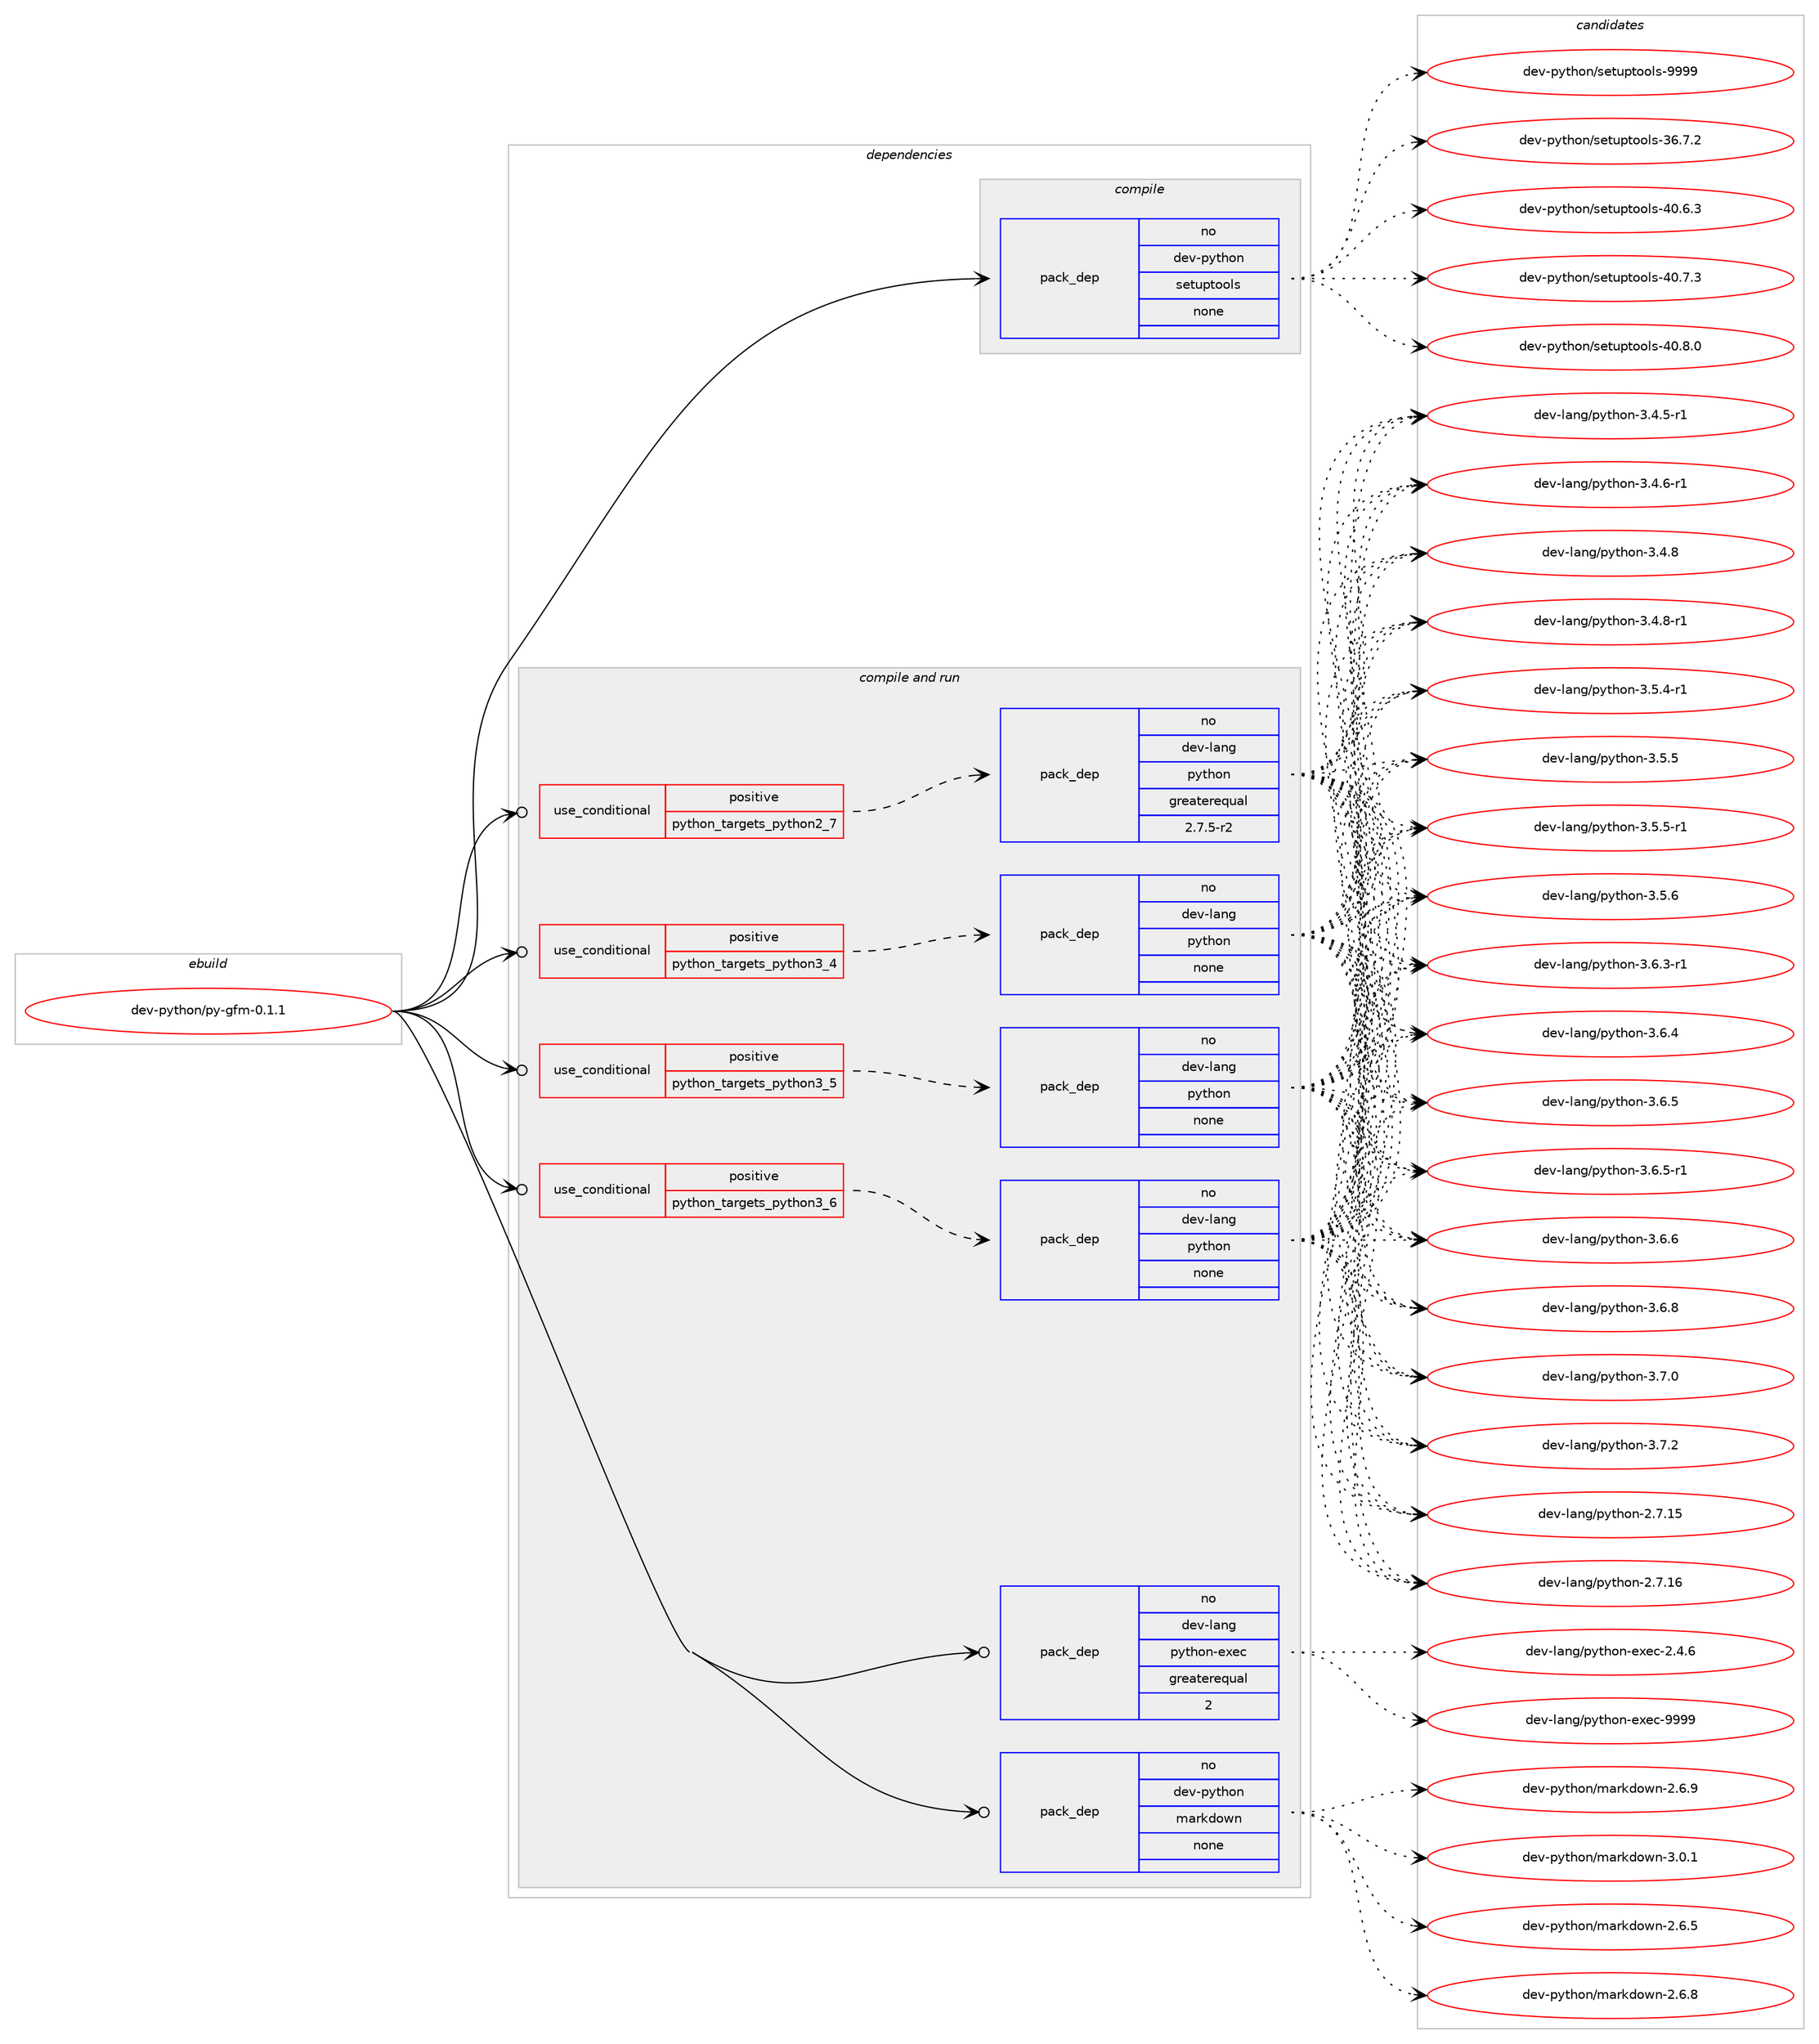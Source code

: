 digraph prolog {

# *************
# Graph options
# *************

newrank=true;
concentrate=true;
compound=true;
graph [rankdir=LR,fontname=Helvetica,fontsize=10,ranksep=1.5];#, ranksep=2.5, nodesep=0.2];
edge  [arrowhead=vee];
node  [fontname=Helvetica,fontsize=10];

# **********
# The ebuild
# **********

subgraph cluster_leftcol {
color=gray;
rank=same;
label=<<i>ebuild</i>>;
id [label="dev-python/py-gfm-0.1.1", color=red, width=4, href="../dev-python/py-gfm-0.1.1.svg"];
}

# ****************
# The dependencies
# ****************

subgraph cluster_midcol {
color=gray;
label=<<i>dependencies</i>>;
subgraph cluster_compile {
fillcolor="#eeeeee";
style=filled;
label=<<i>compile</i>>;
subgraph pack1023879 {
dependency1427287 [label=<<TABLE BORDER="0" CELLBORDER="1" CELLSPACING="0" CELLPADDING="4" WIDTH="220"><TR><TD ROWSPAN="6" CELLPADDING="30">pack_dep</TD></TR><TR><TD WIDTH="110">no</TD></TR><TR><TD>dev-python</TD></TR><TR><TD>setuptools</TD></TR><TR><TD>none</TD></TR><TR><TD></TD></TR></TABLE>>, shape=none, color=blue];
}
id:e -> dependency1427287:w [weight=20,style="solid",arrowhead="vee"];
}
subgraph cluster_compileandrun {
fillcolor="#eeeeee";
style=filled;
label=<<i>compile and run</i>>;
subgraph cond380094 {
dependency1427288 [label=<<TABLE BORDER="0" CELLBORDER="1" CELLSPACING="0" CELLPADDING="4"><TR><TD ROWSPAN="3" CELLPADDING="10">use_conditional</TD></TR><TR><TD>positive</TD></TR><TR><TD>python_targets_python2_7</TD></TR></TABLE>>, shape=none, color=red];
subgraph pack1023880 {
dependency1427289 [label=<<TABLE BORDER="0" CELLBORDER="1" CELLSPACING="0" CELLPADDING="4" WIDTH="220"><TR><TD ROWSPAN="6" CELLPADDING="30">pack_dep</TD></TR><TR><TD WIDTH="110">no</TD></TR><TR><TD>dev-lang</TD></TR><TR><TD>python</TD></TR><TR><TD>greaterequal</TD></TR><TR><TD>2.7.5-r2</TD></TR></TABLE>>, shape=none, color=blue];
}
dependency1427288:e -> dependency1427289:w [weight=20,style="dashed",arrowhead="vee"];
}
id:e -> dependency1427288:w [weight=20,style="solid",arrowhead="odotvee"];
subgraph cond380095 {
dependency1427290 [label=<<TABLE BORDER="0" CELLBORDER="1" CELLSPACING="0" CELLPADDING="4"><TR><TD ROWSPAN="3" CELLPADDING="10">use_conditional</TD></TR><TR><TD>positive</TD></TR><TR><TD>python_targets_python3_4</TD></TR></TABLE>>, shape=none, color=red];
subgraph pack1023881 {
dependency1427291 [label=<<TABLE BORDER="0" CELLBORDER="1" CELLSPACING="0" CELLPADDING="4" WIDTH="220"><TR><TD ROWSPAN="6" CELLPADDING="30">pack_dep</TD></TR><TR><TD WIDTH="110">no</TD></TR><TR><TD>dev-lang</TD></TR><TR><TD>python</TD></TR><TR><TD>none</TD></TR><TR><TD></TD></TR></TABLE>>, shape=none, color=blue];
}
dependency1427290:e -> dependency1427291:w [weight=20,style="dashed",arrowhead="vee"];
}
id:e -> dependency1427290:w [weight=20,style="solid",arrowhead="odotvee"];
subgraph cond380096 {
dependency1427292 [label=<<TABLE BORDER="0" CELLBORDER="1" CELLSPACING="0" CELLPADDING="4"><TR><TD ROWSPAN="3" CELLPADDING="10">use_conditional</TD></TR><TR><TD>positive</TD></TR><TR><TD>python_targets_python3_5</TD></TR></TABLE>>, shape=none, color=red];
subgraph pack1023882 {
dependency1427293 [label=<<TABLE BORDER="0" CELLBORDER="1" CELLSPACING="0" CELLPADDING="4" WIDTH="220"><TR><TD ROWSPAN="6" CELLPADDING="30">pack_dep</TD></TR><TR><TD WIDTH="110">no</TD></TR><TR><TD>dev-lang</TD></TR><TR><TD>python</TD></TR><TR><TD>none</TD></TR><TR><TD></TD></TR></TABLE>>, shape=none, color=blue];
}
dependency1427292:e -> dependency1427293:w [weight=20,style="dashed",arrowhead="vee"];
}
id:e -> dependency1427292:w [weight=20,style="solid",arrowhead="odotvee"];
subgraph cond380097 {
dependency1427294 [label=<<TABLE BORDER="0" CELLBORDER="1" CELLSPACING="0" CELLPADDING="4"><TR><TD ROWSPAN="3" CELLPADDING="10">use_conditional</TD></TR><TR><TD>positive</TD></TR><TR><TD>python_targets_python3_6</TD></TR></TABLE>>, shape=none, color=red];
subgraph pack1023883 {
dependency1427295 [label=<<TABLE BORDER="0" CELLBORDER="1" CELLSPACING="0" CELLPADDING="4" WIDTH="220"><TR><TD ROWSPAN="6" CELLPADDING="30">pack_dep</TD></TR><TR><TD WIDTH="110">no</TD></TR><TR><TD>dev-lang</TD></TR><TR><TD>python</TD></TR><TR><TD>none</TD></TR><TR><TD></TD></TR></TABLE>>, shape=none, color=blue];
}
dependency1427294:e -> dependency1427295:w [weight=20,style="dashed",arrowhead="vee"];
}
id:e -> dependency1427294:w [weight=20,style="solid",arrowhead="odotvee"];
subgraph pack1023884 {
dependency1427296 [label=<<TABLE BORDER="0" CELLBORDER="1" CELLSPACING="0" CELLPADDING="4" WIDTH="220"><TR><TD ROWSPAN="6" CELLPADDING="30">pack_dep</TD></TR><TR><TD WIDTH="110">no</TD></TR><TR><TD>dev-lang</TD></TR><TR><TD>python-exec</TD></TR><TR><TD>greaterequal</TD></TR><TR><TD>2</TD></TR></TABLE>>, shape=none, color=blue];
}
id:e -> dependency1427296:w [weight=20,style="solid",arrowhead="odotvee"];
subgraph pack1023885 {
dependency1427297 [label=<<TABLE BORDER="0" CELLBORDER="1" CELLSPACING="0" CELLPADDING="4" WIDTH="220"><TR><TD ROWSPAN="6" CELLPADDING="30">pack_dep</TD></TR><TR><TD WIDTH="110">no</TD></TR><TR><TD>dev-python</TD></TR><TR><TD>markdown</TD></TR><TR><TD>none</TD></TR><TR><TD></TD></TR></TABLE>>, shape=none, color=blue];
}
id:e -> dependency1427297:w [weight=20,style="solid",arrowhead="odotvee"];
}
subgraph cluster_run {
fillcolor="#eeeeee";
style=filled;
label=<<i>run</i>>;
}
}

# **************
# The candidates
# **************

subgraph cluster_choices {
rank=same;
color=gray;
label=<<i>candidates</i>>;

subgraph choice1023879 {
color=black;
nodesep=1;
choice100101118451121211161041111104711510111611711211611111110811545515446554650 [label="dev-python/setuptools-36.7.2", color=red, width=4,href="../dev-python/setuptools-36.7.2.svg"];
choice100101118451121211161041111104711510111611711211611111110811545524846544651 [label="dev-python/setuptools-40.6.3", color=red, width=4,href="../dev-python/setuptools-40.6.3.svg"];
choice100101118451121211161041111104711510111611711211611111110811545524846554651 [label="dev-python/setuptools-40.7.3", color=red, width=4,href="../dev-python/setuptools-40.7.3.svg"];
choice100101118451121211161041111104711510111611711211611111110811545524846564648 [label="dev-python/setuptools-40.8.0", color=red, width=4,href="../dev-python/setuptools-40.8.0.svg"];
choice10010111845112121116104111110471151011161171121161111111081154557575757 [label="dev-python/setuptools-9999", color=red, width=4,href="../dev-python/setuptools-9999.svg"];
dependency1427287:e -> choice100101118451121211161041111104711510111611711211611111110811545515446554650:w [style=dotted,weight="100"];
dependency1427287:e -> choice100101118451121211161041111104711510111611711211611111110811545524846544651:w [style=dotted,weight="100"];
dependency1427287:e -> choice100101118451121211161041111104711510111611711211611111110811545524846554651:w [style=dotted,weight="100"];
dependency1427287:e -> choice100101118451121211161041111104711510111611711211611111110811545524846564648:w [style=dotted,weight="100"];
dependency1427287:e -> choice10010111845112121116104111110471151011161171121161111111081154557575757:w [style=dotted,weight="100"];
}
subgraph choice1023880 {
color=black;
nodesep=1;
choice10010111845108971101034711212111610411111045504655464953 [label="dev-lang/python-2.7.15", color=red, width=4,href="../dev-lang/python-2.7.15.svg"];
choice10010111845108971101034711212111610411111045504655464954 [label="dev-lang/python-2.7.16", color=red, width=4,href="../dev-lang/python-2.7.16.svg"];
choice1001011184510897110103471121211161041111104551465246534511449 [label="dev-lang/python-3.4.5-r1", color=red, width=4,href="../dev-lang/python-3.4.5-r1.svg"];
choice1001011184510897110103471121211161041111104551465246544511449 [label="dev-lang/python-3.4.6-r1", color=red, width=4,href="../dev-lang/python-3.4.6-r1.svg"];
choice100101118451089711010347112121116104111110455146524656 [label="dev-lang/python-3.4.8", color=red, width=4,href="../dev-lang/python-3.4.8.svg"];
choice1001011184510897110103471121211161041111104551465246564511449 [label="dev-lang/python-3.4.8-r1", color=red, width=4,href="../dev-lang/python-3.4.8-r1.svg"];
choice1001011184510897110103471121211161041111104551465346524511449 [label="dev-lang/python-3.5.4-r1", color=red, width=4,href="../dev-lang/python-3.5.4-r1.svg"];
choice100101118451089711010347112121116104111110455146534653 [label="dev-lang/python-3.5.5", color=red, width=4,href="../dev-lang/python-3.5.5.svg"];
choice1001011184510897110103471121211161041111104551465346534511449 [label="dev-lang/python-3.5.5-r1", color=red, width=4,href="../dev-lang/python-3.5.5-r1.svg"];
choice100101118451089711010347112121116104111110455146534654 [label="dev-lang/python-3.5.6", color=red, width=4,href="../dev-lang/python-3.5.6.svg"];
choice1001011184510897110103471121211161041111104551465446514511449 [label="dev-lang/python-3.6.3-r1", color=red, width=4,href="../dev-lang/python-3.6.3-r1.svg"];
choice100101118451089711010347112121116104111110455146544652 [label="dev-lang/python-3.6.4", color=red, width=4,href="../dev-lang/python-3.6.4.svg"];
choice100101118451089711010347112121116104111110455146544653 [label="dev-lang/python-3.6.5", color=red, width=4,href="../dev-lang/python-3.6.5.svg"];
choice1001011184510897110103471121211161041111104551465446534511449 [label="dev-lang/python-3.6.5-r1", color=red, width=4,href="../dev-lang/python-3.6.5-r1.svg"];
choice100101118451089711010347112121116104111110455146544654 [label="dev-lang/python-3.6.6", color=red, width=4,href="../dev-lang/python-3.6.6.svg"];
choice100101118451089711010347112121116104111110455146544656 [label="dev-lang/python-3.6.8", color=red, width=4,href="../dev-lang/python-3.6.8.svg"];
choice100101118451089711010347112121116104111110455146554648 [label="dev-lang/python-3.7.0", color=red, width=4,href="../dev-lang/python-3.7.0.svg"];
choice100101118451089711010347112121116104111110455146554650 [label="dev-lang/python-3.7.2", color=red, width=4,href="../dev-lang/python-3.7.2.svg"];
dependency1427289:e -> choice10010111845108971101034711212111610411111045504655464953:w [style=dotted,weight="100"];
dependency1427289:e -> choice10010111845108971101034711212111610411111045504655464954:w [style=dotted,weight="100"];
dependency1427289:e -> choice1001011184510897110103471121211161041111104551465246534511449:w [style=dotted,weight="100"];
dependency1427289:e -> choice1001011184510897110103471121211161041111104551465246544511449:w [style=dotted,weight="100"];
dependency1427289:e -> choice100101118451089711010347112121116104111110455146524656:w [style=dotted,weight="100"];
dependency1427289:e -> choice1001011184510897110103471121211161041111104551465246564511449:w [style=dotted,weight="100"];
dependency1427289:e -> choice1001011184510897110103471121211161041111104551465346524511449:w [style=dotted,weight="100"];
dependency1427289:e -> choice100101118451089711010347112121116104111110455146534653:w [style=dotted,weight="100"];
dependency1427289:e -> choice1001011184510897110103471121211161041111104551465346534511449:w [style=dotted,weight="100"];
dependency1427289:e -> choice100101118451089711010347112121116104111110455146534654:w [style=dotted,weight="100"];
dependency1427289:e -> choice1001011184510897110103471121211161041111104551465446514511449:w [style=dotted,weight="100"];
dependency1427289:e -> choice100101118451089711010347112121116104111110455146544652:w [style=dotted,weight="100"];
dependency1427289:e -> choice100101118451089711010347112121116104111110455146544653:w [style=dotted,weight="100"];
dependency1427289:e -> choice1001011184510897110103471121211161041111104551465446534511449:w [style=dotted,weight="100"];
dependency1427289:e -> choice100101118451089711010347112121116104111110455146544654:w [style=dotted,weight="100"];
dependency1427289:e -> choice100101118451089711010347112121116104111110455146544656:w [style=dotted,weight="100"];
dependency1427289:e -> choice100101118451089711010347112121116104111110455146554648:w [style=dotted,weight="100"];
dependency1427289:e -> choice100101118451089711010347112121116104111110455146554650:w [style=dotted,weight="100"];
}
subgraph choice1023881 {
color=black;
nodesep=1;
choice10010111845108971101034711212111610411111045504655464953 [label="dev-lang/python-2.7.15", color=red, width=4,href="../dev-lang/python-2.7.15.svg"];
choice10010111845108971101034711212111610411111045504655464954 [label="dev-lang/python-2.7.16", color=red, width=4,href="../dev-lang/python-2.7.16.svg"];
choice1001011184510897110103471121211161041111104551465246534511449 [label="dev-lang/python-3.4.5-r1", color=red, width=4,href="../dev-lang/python-3.4.5-r1.svg"];
choice1001011184510897110103471121211161041111104551465246544511449 [label="dev-lang/python-3.4.6-r1", color=red, width=4,href="../dev-lang/python-3.4.6-r1.svg"];
choice100101118451089711010347112121116104111110455146524656 [label="dev-lang/python-3.4.8", color=red, width=4,href="../dev-lang/python-3.4.8.svg"];
choice1001011184510897110103471121211161041111104551465246564511449 [label="dev-lang/python-3.4.8-r1", color=red, width=4,href="../dev-lang/python-3.4.8-r1.svg"];
choice1001011184510897110103471121211161041111104551465346524511449 [label="dev-lang/python-3.5.4-r1", color=red, width=4,href="../dev-lang/python-3.5.4-r1.svg"];
choice100101118451089711010347112121116104111110455146534653 [label="dev-lang/python-3.5.5", color=red, width=4,href="../dev-lang/python-3.5.5.svg"];
choice1001011184510897110103471121211161041111104551465346534511449 [label="dev-lang/python-3.5.5-r1", color=red, width=4,href="../dev-lang/python-3.5.5-r1.svg"];
choice100101118451089711010347112121116104111110455146534654 [label="dev-lang/python-3.5.6", color=red, width=4,href="../dev-lang/python-3.5.6.svg"];
choice1001011184510897110103471121211161041111104551465446514511449 [label="dev-lang/python-3.6.3-r1", color=red, width=4,href="../dev-lang/python-3.6.3-r1.svg"];
choice100101118451089711010347112121116104111110455146544652 [label="dev-lang/python-3.6.4", color=red, width=4,href="../dev-lang/python-3.6.4.svg"];
choice100101118451089711010347112121116104111110455146544653 [label="dev-lang/python-3.6.5", color=red, width=4,href="../dev-lang/python-3.6.5.svg"];
choice1001011184510897110103471121211161041111104551465446534511449 [label="dev-lang/python-3.6.5-r1", color=red, width=4,href="../dev-lang/python-3.6.5-r1.svg"];
choice100101118451089711010347112121116104111110455146544654 [label="dev-lang/python-3.6.6", color=red, width=4,href="../dev-lang/python-3.6.6.svg"];
choice100101118451089711010347112121116104111110455146544656 [label="dev-lang/python-3.6.8", color=red, width=4,href="../dev-lang/python-3.6.8.svg"];
choice100101118451089711010347112121116104111110455146554648 [label="dev-lang/python-3.7.0", color=red, width=4,href="../dev-lang/python-3.7.0.svg"];
choice100101118451089711010347112121116104111110455146554650 [label="dev-lang/python-3.7.2", color=red, width=4,href="../dev-lang/python-3.7.2.svg"];
dependency1427291:e -> choice10010111845108971101034711212111610411111045504655464953:w [style=dotted,weight="100"];
dependency1427291:e -> choice10010111845108971101034711212111610411111045504655464954:w [style=dotted,weight="100"];
dependency1427291:e -> choice1001011184510897110103471121211161041111104551465246534511449:w [style=dotted,weight="100"];
dependency1427291:e -> choice1001011184510897110103471121211161041111104551465246544511449:w [style=dotted,weight="100"];
dependency1427291:e -> choice100101118451089711010347112121116104111110455146524656:w [style=dotted,weight="100"];
dependency1427291:e -> choice1001011184510897110103471121211161041111104551465246564511449:w [style=dotted,weight="100"];
dependency1427291:e -> choice1001011184510897110103471121211161041111104551465346524511449:w [style=dotted,weight="100"];
dependency1427291:e -> choice100101118451089711010347112121116104111110455146534653:w [style=dotted,weight="100"];
dependency1427291:e -> choice1001011184510897110103471121211161041111104551465346534511449:w [style=dotted,weight="100"];
dependency1427291:e -> choice100101118451089711010347112121116104111110455146534654:w [style=dotted,weight="100"];
dependency1427291:e -> choice1001011184510897110103471121211161041111104551465446514511449:w [style=dotted,weight="100"];
dependency1427291:e -> choice100101118451089711010347112121116104111110455146544652:w [style=dotted,weight="100"];
dependency1427291:e -> choice100101118451089711010347112121116104111110455146544653:w [style=dotted,weight="100"];
dependency1427291:e -> choice1001011184510897110103471121211161041111104551465446534511449:w [style=dotted,weight="100"];
dependency1427291:e -> choice100101118451089711010347112121116104111110455146544654:w [style=dotted,weight="100"];
dependency1427291:e -> choice100101118451089711010347112121116104111110455146544656:w [style=dotted,weight="100"];
dependency1427291:e -> choice100101118451089711010347112121116104111110455146554648:w [style=dotted,weight="100"];
dependency1427291:e -> choice100101118451089711010347112121116104111110455146554650:w [style=dotted,weight="100"];
}
subgraph choice1023882 {
color=black;
nodesep=1;
choice10010111845108971101034711212111610411111045504655464953 [label="dev-lang/python-2.7.15", color=red, width=4,href="../dev-lang/python-2.7.15.svg"];
choice10010111845108971101034711212111610411111045504655464954 [label="dev-lang/python-2.7.16", color=red, width=4,href="../dev-lang/python-2.7.16.svg"];
choice1001011184510897110103471121211161041111104551465246534511449 [label="dev-lang/python-3.4.5-r1", color=red, width=4,href="../dev-lang/python-3.4.5-r1.svg"];
choice1001011184510897110103471121211161041111104551465246544511449 [label="dev-lang/python-3.4.6-r1", color=red, width=4,href="../dev-lang/python-3.4.6-r1.svg"];
choice100101118451089711010347112121116104111110455146524656 [label="dev-lang/python-3.4.8", color=red, width=4,href="../dev-lang/python-3.4.8.svg"];
choice1001011184510897110103471121211161041111104551465246564511449 [label="dev-lang/python-3.4.8-r1", color=red, width=4,href="../dev-lang/python-3.4.8-r1.svg"];
choice1001011184510897110103471121211161041111104551465346524511449 [label="dev-lang/python-3.5.4-r1", color=red, width=4,href="../dev-lang/python-3.5.4-r1.svg"];
choice100101118451089711010347112121116104111110455146534653 [label="dev-lang/python-3.5.5", color=red, width=4,href="../dev-lang/python-3.5.5.svg"];
choice1001011184510897110103471121211161041111104551465346534511449 [label="dev-lang/python-3.5.5-r1", color=red, width=4,href="../dev-lang/python-3.5.5-r1.svg"];
choice100101118451089711010347112121116104111110455146534654 [label="dev-lang/python-3.5.6", color=red, width=4,href="../dev-lang/python-3.5.6.svg"];
choice1001011184510897110103471121211161041111104551465446514511449 [label="dev-lang/python-3.6.3-r1", color=red, width=4,href="../dev-lang/python-3.6.3-r1.svg"];
choice100101118451089711010347112121116104111110455146544652 [label="dev-lang/python-3.6.4", color=red, width=4,href="../dev-lang/python-3.6.4.svg"];
choice100101118451089711010347112121116104111110455146544653 [label="dev-lang/python-3.6.5", color=red, width=4,href="../dev-lang/python-3.6.5.svg"];
choice1001011184510897110103471121211161041111104551465446534511449 [label="dev-lang/python-3.6.5-r1", color=red, width=4,href="../dev-lang/python-3.6.5-r1.svg"];
choice100101118451089711010347112121116104111110455146544654 [label="dev-lang/python-3.6.6", color=red, width=4,href="../dev-lang/python-3.6.6.svg"];
choice100101118451089711010347112121116104111110455146544656 [label="dev-lang/python-3.6.8", color=red, width=4,href="../dev-lang/python-3.6.8.svg"];
choice100101118451089711010347112121116104111110455146554648 [label="dev-lang/python-3.7.0", color=red, width=4,href="../dev-lang/python-3.7.0.svg"];
choice100101118451089711010347112121116104111110455146554650 [label="dev-lang/python-3.7.2", color=red, width=4,href="../dev-lang/python-3.7.2.svg"];
dependency1427293:e -> choice10010111845108971101034711212111610411111045504655464953:w [style=dotted,weight="100"];
dependency1427293:e -> choice10010111845108971101034711212111610411111045504655464954:w [style=dotted,weight="100"];
dependency1427293:e -> choice1001011184510897110103471121211161041111104551465246534511449:w [style=dotted,weight="100"];
dependency1427293:e -> choice1001011184510897110103471121211161041111104551465246544511449:w [style=dotted,weight="100"];
dependency1427293:e -> choice100101118451089711010347112121116104111110455146524656:w [style=dotted,weight="100"];
dependency1427293:e -> choice1001011184510897110103471121211161041111104551465246564511449:w [style=dotted,weight="100"];
dependency1427293:e -> choice1001011184510897110103471121211161041111104551465346524511449:w [style=dotted,weight="100"];
dependency1427293:e -> choice100101118451089711010347112121116104111110455146534653:w [style=dotted,weight="100"];
dependency1427293:e -> choice1001011184510897110103471121211161041111104551465346534511449:w [style=dotted,weight="100"];
dependency1427293:e -> choice100101118451089711010347112121116104111110455146534654:w [style=dotted,weight="100"];
dependency1427293:e -> choice1001011184510897110103471121211161041111104551465446514511449:w [style=dotted,weight="100"];
dependency1427293:e -> choice100101118451089711010347112121116104111110455146544652:w [style=dotted,weight="100"];
dependency1427293:e -> choice100101118451089711010347112121116104111110455146544653:w [style=dotted,weight="100"];
dependency1427293:e -> choice1001011184510897110103471121211161041111104551465446534511449:w [style=dotted,weight="100"];
dependency1427293:e -> choice100101118451089711010347112121116104111110455146544654:w [style=dotted,weight="100"];
dependency1427293:e -> choice100101118451089711010347112121116104111110455146544656:w [style=dotted,weight="100"];
dependency1427293:e -> choice100101118451089711010347112121116104111110455146554648:w [style=dotted,weight="100"];
dependency1427293:e -> choice100101118451089711010347112121116104111110455146554650:w [style=dotted,weight="100"];
}
subgraph choice1023883 {
color=black;
nodesep=1;
choice10010111845108971101034711212111610411111045504655464953 [label="dev-lang/python-2.7.15", color=red, width=4,href="../dev-lang/python-2.7.15.svg"];
choice10010111845108971101034711212111610411111045504655464954 [label="dev-lang/python-2.7.16", color=red, width=4,href="../dev-lang/python-2.7.16.svg"];
choice1001011184510897110103471121211161041111104551465246534511449 [label="dev-lang/python-3.4.5-r1", color=red, width=4,href="../dev-lang/python-3.4.5-r1.svg"];
choice1001011184510897110103471121211161041111104551465246544511449 [label="dev-lang/python-3.4.6-r1", color=red, width=4,href="../dev-lang/python-3.4.6-r1.svg"];
choice100101118451089711010347112121116104111110455146524656 [label="dev-lang/python-3.4.8", color=red, width=4,href="../dev-lang/python-3.4.8.svg"];
choice1001011184510897110103471121211161041111104551465246564511449 [label="dev-lang/python-3.4.8-r1", color=red, width=4,href="../dev-lang/python-3.4.8-r1.svg"];
choice1001011184510897110103471121211161041111104551465346524511449 [label="dev-lang/python-3.5.4-r1", color=red, width=4,href="../dev-lang/python-3.5.4-r1.svg"];
choice100101118451089711010347112121116104111110455146534653 [label="dev-lang/python-3.5.5", color=red, width=4,href="../dev-lang/python-3.5.5.svg"];
choice1001011184510897110103471121211161041111104551465346534511449 [label="dev-lang/python-3.5.5-r1", color=red, width=4,href="../dev-lang/python-3.5.5-r1.svg"];
choice100101118451089711010347112121116104111110455146534654 [label="dev-lang/python-3.5.6", color=red, width=4,href="../dev-lang/python-3.5.6.svg"];
choice1001011184510897110103471121211161041111104551465446514511449 [label="dev-lang/python-3.6.3-r1", color=red, width=4,href="../dev-lang/python-3.6.3-r1.svg"];
choice100101118451089711010347112121116104111110455146544652 [label="dev-lang/python-3.6.4", color=red, width=4,href="../dev-lang/python-3.6.4.svg"];
choice100101118451089711010347112121116104111110455146544653 [label="dev-lang/python-3.6.5", color=red, width=4,href="../dev-lang/python-3.6.5.svg"];
choice1001011184510897110103471121211161041111104551465446534511449 [label="dev-lang/python-3.6.5-r1", color=red, width=4,href="../dev-lang/python-3.6.5-r1.svg"];
choice100101118451089711010347112121116104111110455146544654 [label="dev-lang/python-3.6.6", color=red, width=4,href="../dev-lang/python-3.6.6.svg"];
choice100101118451089711010347112121116104111110455146544656 [label="dev-lang/python-3.6.8", color=red, width=4,href="../dev-lang/python-3.6.8.svg"];
choice100101118451089711010347112121116104111110455146554648 [label="dev-lang/python-3.7.0", color=red, width=4,href="../dev-lang/python-3.7.0.svg"];
choice100101118451089711010347112121116104111110455146554650 [label="dev-lang/python-3.7.2", color=red, width=4,href="../dev-lang/python-3.7.2.svg"];
dependency1427295:e -> choice10010111845108971101034711212111610411111045504655464953:w [style=dotted,weight="100"];
dependency1427295:e -> choice10010111845108971101034711212111610411111045504655464954:w [style=dotted,weight="100"];
dependency1427295:e -> choice1001011184510897110103471121211161041111104551465246534511449:w [style=dotted,weight="100"];
dependency1427295:e -> choice1001011184510897110103471121211161041111104551465246544511449:w [style=dotted,weight="100"];
dependency1427295:e -> choice100101118451089711010347112121116104111110455146524656:w [style=dotted,weight="100"];
dependency1427295:e -> choice1001011184510897110103471121211161041111104551465246564511449:w [style=dotted,weight="100"];
dependency1427295:e -> choice1001011184510897110103471121211161041111104551465346524511449:w [style=dotted,weight="100"];
dependency1427295:e -> choice100101118451089711010347112121116104111110455146534653:w [style=dotted,weight="100"];
dependency1427295:e -> choice1001011184510897110103471121211161041111104551465346534511449:w [style=dotted,weight="100"];
dependency1427295:e -> choice100101118451089711010347112121116104111110455146534654:w [style=dotted,weight="100"];
dependency1427295:e -> choice1001011184510897110103471121211161041111104551465446514511449:w [style=dotted,weight="100"];
dependency1427295:e -> choice100101118451089711010347112121116104111110455146544652:w [style=dotted,weight="100"];
dependency1427295:e -> choice100101118451089711010347112121116104111110455146544653:w [style=dotted,weight="100"];
dependency1427295:e -> choice1001011184510897110103471121211161041111104551465446534511449:w [style=dotted,weight="100"];
dependency1427295:e -> choice100101118451089711010347112121116104111110455146544654:w [style=dotted,weight="100"];
dependency1427295:e -> choice100101118451089711010347112121116104111110455146544656:w [style=dotted,weight="100"];
dependency1427295:e -> choice100101118451089711010347112121116104111110455146554648:w [style=dotted,weight="100"];
dependency1427295:e -> choice100101118451089711010347112121116104111110455146554650:w [style=dotted,weight="100"];
}
subgraph choice1023884 {
color=black;
nodesep=1;
choice1001011184510897110103471121211161041111104510112010199455046524654 [label="dev-lang/python-exec-2.4.6", color=red, width=4,href="../dev-lang/python-exec-2.4.6.svg"];
choice10010111845108971101034711212111610411111045101120101994557575757 [label="dev-lang/python-exec-9999", color=red, width=4,href="../dev-lang/python-exec-9999.svg"];
dependency1427296:e -> choice1001011184510897110103471121211161041111104510112010199455046524654:w [style=dotted,weight="100"];
dependency1427296:e -> choice10010111845108971101034711212111610411111045101120101994557575757:w [style=dotted,weight="100"];
}
subgraph choice1023885 {
color=black;
nodesep=1;
choice100101118451121211161041111104710997114107100111119110455046544653 [label="dev-python/markdown-2.6.5", color=red, width=4,href="../dev-python/markdown-2.6.5.svg"];
choice100101118451121211161041111104710997114107100111119110455046544656 [label="dev-python/markdown-2.6.8", color=red, width=4,href="../dev-python/markdown-2.6.8.svg"];
choice100101118451121211161041111104710997114107100111119110455046544657 [label="dev-python/markdown-2.6.9", color=red, width=4,href="../dev-python/markdown-2.6.9.svg"];
choice100101118451121211161041111104710997114107100111119110455146484649 [label="dev-python/markdown-3.0.1", color=red, width=4,href="../dev-python/markdown-3.0.1.svg"];
dependency1427297:e -> choice100101118451121211161041111104710997114107100111119110455046544653:w [style=dotted,weight="100"];
dependency1427297:e -> choice100101118451121211161041111104710997114107100111119110455046544656:w [style=dotted,weight="100"];
dependency1427297:e -> choice100101118451121211161041111104710997114107100111119110455046544657:w [style=dotted,weight="100"];
dependency1427297:e -> choice100101118451121211161041111104710997114107100111119110455146484649:w [style=dotted,weight="100"];
}
}

}
